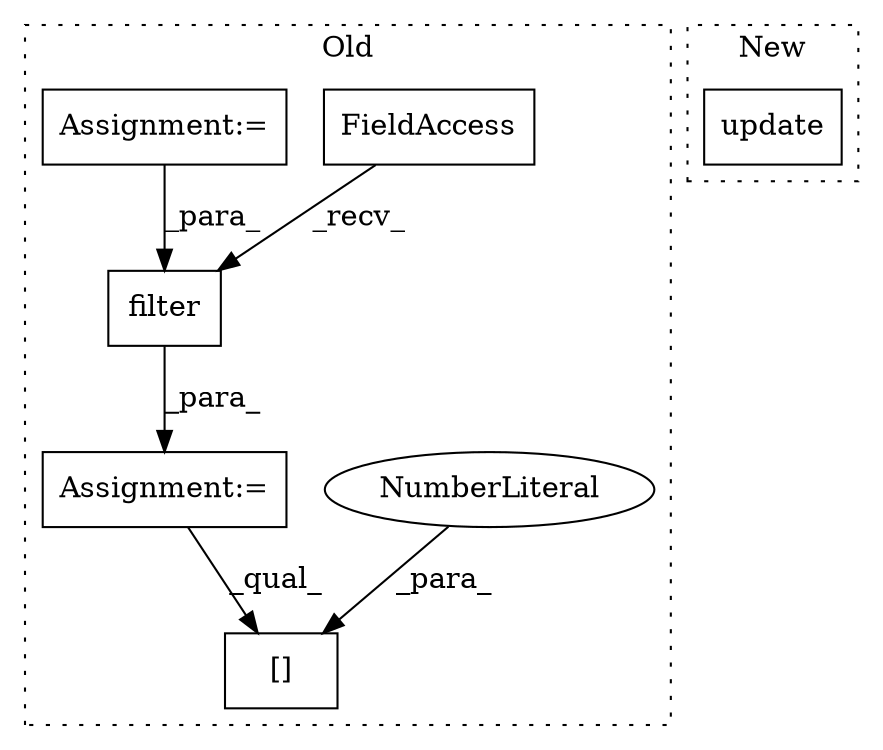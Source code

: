 digraph G {
subgraph cluster0 {
1 [label="filter" a="32" s="4073,4131" l="7,1" shape="box"];
3 [label="FieldAccess" a="22" s="4054" l="18" shape="box"];
4 [label="[]" a="2" s="4289,4302" l="12,1" shape="box"];
5 [label="NumberLiteral" a="34" s="4301" l="1" shape="ellipse"];
6 [label="Assignment:=" a="7" s="4004" l="1" shape="box"];
7 [label="Assignment:=" a="7" s="4053" l="1" shape="box"];
label = "Old";
style="dotted";
}
subgraph cluster1 {
2 [label="update" a="32" s="3919,3981" l="7,1" shape="box"];
label = "New";
style="dotted";
}
1 -> 7 [label="_para_"];
3 -> 1 [label="_recv_"];
5 -> 4 [label="_para_"];
6 -> 1 [label="_para_"];
7 -> 4 [label="_qual_"];
}